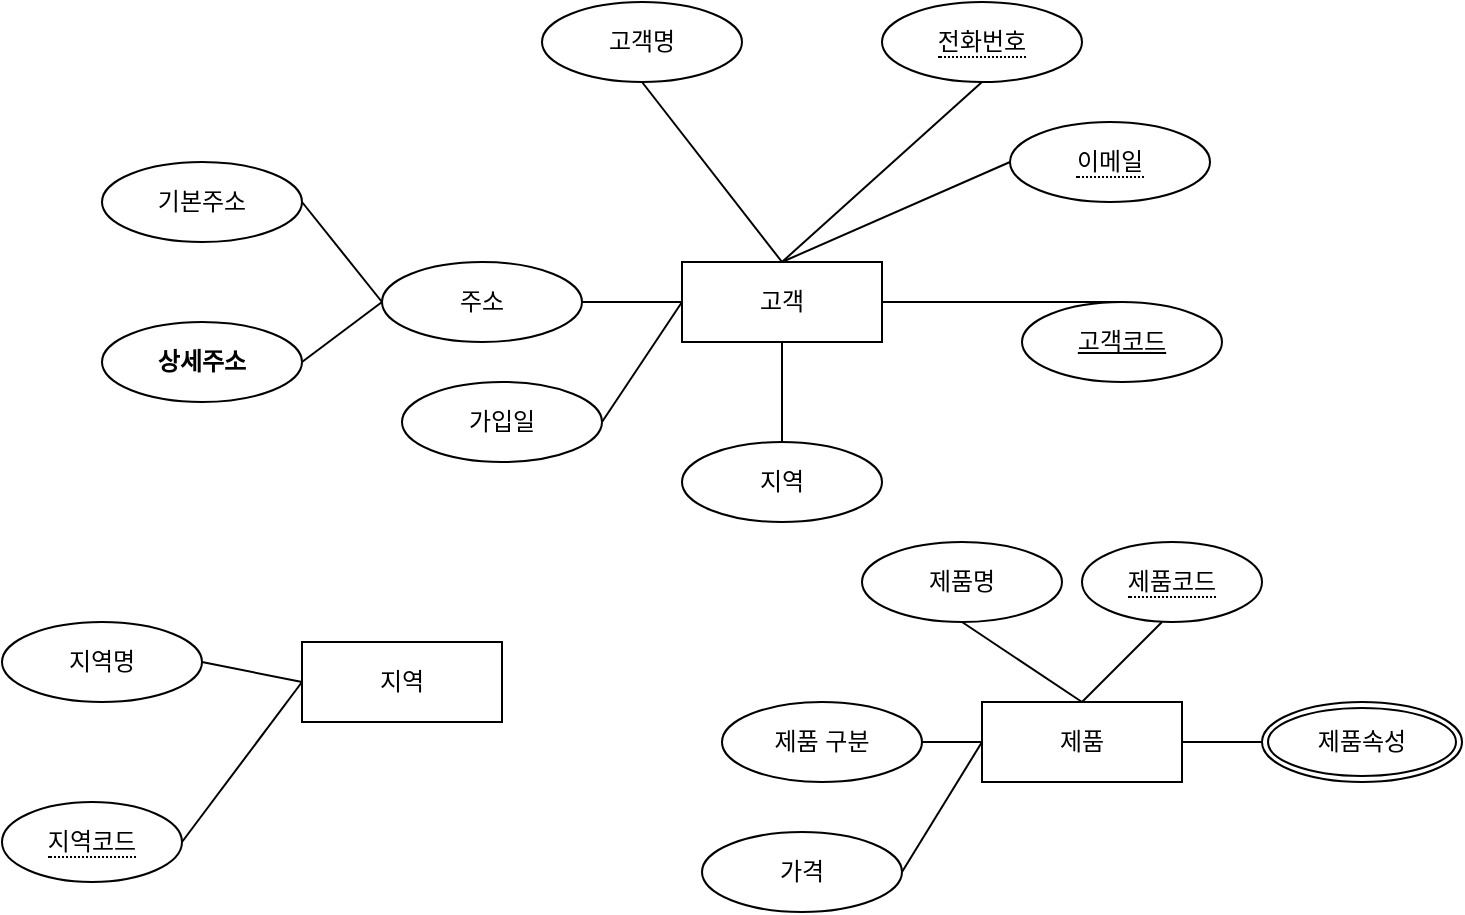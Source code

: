 <mxfile version="24.1.0" type="github">
  <diagram name="페이지-1" id="_piYhDcP0o2FXSBsoHh4">
    <mxGraphModel dx="964" dy="554" grid="1" gridSize="10" guides="1" tooltips="1" connect="1" arrows="1" fold="1" page="1" pageScale="1" pageWidth="827" pageHeight="1169" math="0" shadow="0">
      <root>
        <mxCell id="0" />
        <mxCell id="1" parent="0" />
        <mxCell id="ejKvXPR-2dDH0xWamdAO-1" value="고객" style="whiteSpace=wrap;html=1;align=center;" vertex="1" parent="1">
          <mxGeometry x="430" y="260" width="100" height="40" as="geometry" />
        </mxCell>
        <mxCell id="ejKvXPR-2dDH0xWamdAO-2" value="&lt;span style=&quot;border-bottom: 1px dotted&quot;&gt;이메일&lt;/span&gt;" style="ellipse;whiteSpace=wrap;html=1;align=center;" vertex="1" parent="1">
          <mxGeometry x="594" y="190" width="100" height="40" as="geometry" />
        </mxCell>
        <mxCell id="ejKvXPR-2dDH0xWamdAO-3" value="&lt;span style=&quot;border-bottom: 1px dotted&quot;&gt;전화번호&lt;/span&gt;" style="ellipse;whiteSpace=wrap;html=1;align=center;" vertex="1" parent="1">
          <mxGeometry x="530" y="130" width="100" height="40" as="geometry" />
        </mxCell>
        <mxCell id="ejKvXPR-2dDH0xWamdAO-4" value="고객명" style="ellipse;whiteSpace=wrap;html=1;align=center;" vertex="1" parent="1">
          <mxGeometry x="360" y="130" width="100" height="40" as="geometry" />
        </mxCell>
        <mxCell id="ejKvXPR-2dDH0xWamdAO-5" value="고객코드" style="ellipse;whiteSpace=wrap;html=1;align=center;fontStyle=4;" vertex="1" parent="1">
          <mxGeometry x="600" y="280" width="100" height="40" as="geometry" />
        </mxCell>
        <mxCell id="ejKvXPR-2dDH0xWamdAO-6" value="" style="endArrow=none;html=1;rounded=0;exitX=0.5;exitY=1;exitDx=0;exitDy=0;" edge="1" parent="1" source="ejKvXPR-2dDH0xWamdAO-4">
          <mxGeometry relative="1" as="geometry">
            <mxPoint x="460" y="200" as="sourcePoint" />
            <mxPoint x="480" y="260" as="targetPoint" />
          </mxGeometry>
        </mxCell>
        <mxCell id="ejKvXPR-2dDH0xWamdAO-7" value="" style="endArrow=none;html=1;rounded=0;exitX=0.5;exitY=1;exitDx=0;exitDy=0;" edge="1" parent="1" source="ejKvXPR-2dDH0xWamdAO-3">
          <mxGeometry relative="1" as="geometry">
            <mxPoint x="500" y="180" as="sourcePoint" />
            <mxPoint x="480" y="260" as="targetPoint" />
            <Array as="points" />
          </mxGeometry>
        </mxCell>
        <mxCell id="ejKvXPR-2dDH0xWamdAO-8" value="" style="endArrow=none;html=1;rounded=0;exitX=0;exitY=0.5;exitDx=0;exitDy=0;entryX=0.5;entryY=0;entryDx=0;entryDy=0;" edge="1" parent="1" source="ejKvXPR-2dDH0xWamdAO-2" target="ejKvXPR-2dDH0xWamdAO-1">
          <mxGeometry relative="1" as="geometry">
            <mxPoint x="630" y="190" as="sourcePoint" />
            <mxPoint x="468" y="221" as="targetPoint" />
            <Array as="points" />
          </mxGeometry>
        </mxCell>
        <mxCell id="ejKvXPR-2dDH0xWamdAO-9" value="" style="endArrow=none;html=1;rounded=0;exitX=0.5;exitY=0;exitDx=0;exitDy=0;entryX=1;entryY=0.5;entryDx=0;entryDy=0;" edge="1" parent="1" source="ejKvXPR-2dDH0xWamdAO-5" target="ejKvXPR-2dDH0xWamdAO-1">
          <mxGeometry relative="1" as="geometry">
            <mxPoint x="584" y="290" as="sourcePoint" />
            <mxPoint x="500" y="320" as="targetPoint" />
            <Array as="points" />
          </mxGeometry>
        </mxCell>
        <mxCell id="ejKvXPR-2dDH0xWamdAO-10" value="주소" style="ellipse;whiteSpace=wrap;html=1;align=center;" vertex="1" parent="1">
          <mxGeometry x="280" y="260" width="100" height="40" as="geometry" />
        </mxCell>
        <mxCell id="ejKvXPR-2dDH0xWamdAO-11" value="" style="endArrow=none;html=1;rounded=0;exitX=1;exitY=0.5;exitDx=0;exitDy=0;entryX=0;entryY=0.5;entryDx=0;entryDy=0;" edge="1" parent="1" source="ejKvXPR-2dDH0xWamdAO-10" target="ejKvXPR-2dDH0xWamdAO-1">
          <mxGeometry relative="1" as="geometry">
            <mxPoint x="390" y="235" as="sourcePoint" />
            <mxPoint x="460" y="325" as="targetPoint" />
          </mxGeometry>
        </mxCell>
        <mxCell id="ejKvXPR-2dDH0xWamdAO-12" value="기본주소" style="ellipse;whiteSpace=wrap;html=1;align=center;" vertex="1" parent="1">
          <mxGeometry x="140" y="210" width="100" height="40" as="geometry" />
        </mxCell>
        <mxCell id="ejKvXPR-2dDH0xWamdAO-13" value="" style="endArrow=none;html=1;rounded=0;exitX=1;exitY=0.5;exitDx=0;exitDy=0;entryX=0;entryY=0.5;entryDx=0;entryDy=0;" edge="1" parent="1" source="ejKvXPR-2dDH0xWamdAO-12" target="ejKvXPR-2dDH0xWamdAO-10">
          <mxGeometry relative="1" as="geometry">
            <mxPoint x="250" y="185" as="sourcePoint" />
            <mxPoint x="270" y="270" as="targetPoint" />
          </mxGeometry>
        </mxCell>
        <mxCell id="ejKvXPR-2dDH0xWamdAO-14" value="상세주소" style="ellipse;whiteSpace=wrap;html=1;align=center;fontStyle=1" vertex="1" parent="1">
          <mxGeometry x="140" y="290" width="100" height="40" as="geometry" />
        </mxCell>
        <mxCell id="ejKvXPR-2dDH0xWamdAO-15" value="" style="endArrow=none;html=1;rounded=0;exitX=1;exitY=0.5;exitDx=0;exitDy=0;entryX=0;entryY=0.5;entryDx=0;entryDy=0;fontStyle=1" edge="1" parent="1" source="ejKvXPR-2dDH0xWamdAO-14" target="ejKvXPR-2dDH0xWamdAO-10">
          <mxGeometry relative="1" as="geometry">
            <mxPoint x="250" y="265" as="sourcePoint" />
            <mxPoint x="290" y="310" as="targetPoint" />
          </mxGeometry>
        </mxCell>
        <mxCell id="ejKvXPR-2dDH0xWamdAO-16" value="가입일" style="ellipse;whiteSpace=wrap;html=1;align=center;" vertex="1" parent="1">
          <mxGeometry x="290" y="320" width="100" height="40" as="geometry" />
        </mxCell>
        <mxCell id="ejKvXPR-2dDH0xWamdAO-17" value="" style="endArrow=none;html=1;rounded=0;exitX=1;exitY=0.5;exitDx=0;exitDy=0;entryX=0;entryY=0.5;entryDx=0;entryDy=0;" edge="1" parent="1" source="ejKvXPR-2dDH0xWamdAO-16" target="ejKvXPR-2dDH0xWamdAO-1">
          <mxGeometry relative="1" as="geometry">
            <mxPoint x="400" y="295" as="sourcePoint" />
            <mxPoint x="440" y="340" as="targetPoint" />
          </mxGeometry>
        </mxCell>
        <mxCell id="ejKvXPR-2dDH0xWamdAO-18" value="지역" style="ellipse;whiteSpace=wrap;html=1;align=center;" vertex="1" parent="1">
          <mxGeometry x="430" y="350" width="100" height="40" as="geometry" />
        </mxCell>
        <mxCell id="ejKvXPR-2dDH0xWamdAO-21" value="" style="endArrow=none;html=1;rounded=0;exitX=0.5;exitY=0;exitDx=0;exitDy=0;entryX=0;entryY=0.5;entryDx=0;entryDy=0;" edge="1" parent="1" source="ejKvXPR-2dDH0xWamdAO-18">
          <mxGeometry relative="1" as="geometry">
            <mxPoint x="440" y="360" as="sourcePoint" />
            <mxPoint x="480" y="300" as="targetPoint" />
          </mxGeometry>
        </mxCell>
        <mxCell id="ejKvXPR-2dDH0xWamdAO-22" value="지역" style="whiteSpace=wrap;html=1;align=center;" vertex="1" parent="1">
          <mxGeometry x="240" y="450" width="100" height="40" as="geometry" />
        </mxCell>
        <mxCell id="ejKvXPR-2dDH0xWamdAO-23" value="지역명" style="ellipse;whiteSpace=wrap;html=1;align=center;" vertex="1" parent="1">
          <mxGeometry x="90" y="440" width="100" height="40" as="geometry" />
        </mxCell>
        <mxCell id="ejKvXPR-2dDH0xWamdAO-25" value="" style="endArrow=none;html=1;rounded=0;exitX=1;exitY=0.5;exitDx=0;exitDy=0;entryX=0;entryY=0.5;entryDx=0;entryDy=0;" edge="1" parent="1" target="ejKvXPR-2dDH0xWamdAO-22">
          <mxGeometry relative="1" as="geometry">
            <mxPoint x="190" y="460" as="sourcePoint" />
            <mxPoint x="230" y="400" as="targetPoint" />
          </mxGeometry>
        </mxCell>
        <mxCell id="ejKvXPR-2dDH0xWamdAO-28" value="&lt;span style=&quot;border-bottom: 1px dotted&quot;&gt;지역코드&lt;/span&gt;" style="ellipse;whiteSpace=wrap;html=1;align=center;" vertex="1" parent="1">
          <mxGeometry x="90" y="530" width="90" height="40" as="geometry" />
        </mxCell>
        <mxCell id="ejKvXPR-2dDH0xWamdAO-31" value="" style="endArrow=none;html=1;rounded=0;exitX=1;exitY=0.5;exitDx=0;exitDy=0;entryX=0;entryY=0.5;entryDx=0;entryDy=0;" edge="1" parent="1" source="ejKvXPR-2dDH0xWamdAO-28" target="ejKvXPR-2dDH0xWamdAO-22">
          <mxGeometry relative="1" as="geometry">
            <mxPoint x="200" y="470" as="sourcePoint" />
            <mxPoint x="250" y="480" as="targetPoint" />
          </mxGeometry>
        </mxCell>
        <mxCell id="ejKvXPR-2dDH0xWamdAO-37" value="제품" style="whiteSpace=wrap;html=1;align=center;" vertex="1" parent="1">
          <mxGeometry x="580" y="480" width="100" height="40" as="geometry" />
        </mxCell>
        <mxCell id="ejKvXPR-2dDH0xWamdAO-38" value="제품명" style="ellipse;whiteSpace=wrap;html=1;align=center;" vertex="1" parent="1">
          <mxGeometry x="520" y="400" width="100" height="40" as="geometry" />
        </mxCell>
        <mxCell id="ejKvXPR-2dDH0xWamdAO-39" value="" style="endArrow=none;html=1;rounded=0;entryX=0;entryY=0.5;entryDx=0;entryDy=0;exitX=0.5;exitY=1;exitDx=0;exitDy=0;" edge="1" parent="1" source="ejKvXPR-2dDH0xWamdAO-38">
          <mxGeometry relative="1" as="geometry">
            <mxPoint x="590" y="470" as="sourcePoint" />
            <mxPoint x="630" y="480" as="targetPoint" />
          </mxGeometry>
        </mxCell>
        <mxCell id="ejKvXPR-2dDH0xWamdAO-40" value="&lt;span style=&quot;border-bottom: 1px dotted&quot;&gt;제품코드&lt;/span&gt;" style="ellipse;whiteSpace=wrap;html=1;align=center;" vertex="1" parent="1">
          <mxGeometry x="630" y="400" width="90" height="40" as="geometry" />
        </mxCell>
        <mxCell id="ejKvXPR-2dDH0xWamdAO-41" value="" style="endArrow=none;html=1;rounded=0;exitX=1;exitY=0.5;exitDx=0;exitDy=0;strokeColor=default;align=center;verticalAlign=middle;fontFamily=Helvetica;fontSize=11;fontColor=default;labelBackgroundColor=default;" edge="1" parent="1">
          <mxGeometry relative="1" as="geometry">
            <mxPoint x="630" y="480" as="sourcePoint" />
            <mxPoint x="670" y="440" as="targetPoint" />
          </mxGeometry>
        </mxCell>
        <mxCell id="ejKvXPR-2dDH0xWamdAO-42" value="제품 구분" style="ellipse;whiteSpace=wrap;html=1;align=center;" vertex="1" parent="1">
          <mxGeometry x="450" y="480" width="100" height="40" as="geometry" />
        </mxCell>
        <mxCell id="ejKvXPR-2dDH0xWamdAO-43" value="" style="endArrow=none;html=1;rounded=0;entryX=0;entryY=0.5;entryDx=0;entryDy=0;exitX=0.5;exitY=1;exitDx=0;exitDy=0;" edge="1" parent="1" target="ejKvXPR-2dDH0xWamdAO-37">
          <mxGeometry relative="1" as="geometry">
            <mxPoint x="550" y="500" as="sourcePoint" />
            <mxPoint x="610" y="540" as="targetPoint" />
          </mxGeometry>
        </mxCell>
        <mxCell id="ejKvXPR-2dDH0xWamdAO-44" value="가격" style="ellipse;whiteSpace=wrap;html=1;align=center;" vertex="1" parent="1">
          <mxGeometry x="440" y="545" width="100" height="40" as="geometry" />
        </mxCell>
        <mxCell id="ejKvXPR-2dDH0xWamdAO-45" value="" style="endArrow=none;html=1;rounded=0;entryX=0;entryY=0.5;entryDx=0;entryDy=0;exitX=1;exitY=0.5;exitDx=0;exitDy=0;" edge="1" parent="1" source="ejKvXPR-2dDH0xWamdAO-44" target="ejKvXPR-2dDH0xWamdAO-37">
          <mxGeometry relative="1" as="geometry">
            <mxPoint x="560" y="510" as="sourcePoint" />
            <mxPoint x="590" y="510" as="targetPoint" />
          </mxGeometry>
        </mxCell>
        <mxCell id="ejKvXPR-2dDH0xWamdAO-46" value="제품속성" style="ellipse;shape=doubleEllipse;margin=3;whiteSpace=wrap;html=1;align=center;" vertex="1" parent="1">
          <mxGeometry x="720" y="480" width="100" height="40" as="geometry" />
        </mxCell>
        <mxCell id="ejKvXPR-2dDH0xWamdAO-47" value="" style="endArrow=none;html=1;rounded=0;exitX=1;exitY=0.5;exitDx=0;exitDy=0;strokeColor=default;align=center;verticalAlign=middle;fontFamily=Helvetica;fontSize=11;fontColor=default;labelBackgroundColor=default;entryX=0;entryY=0.5;entryDx=0;entryDy=0;" edge="1" parent="1" target="ejKvXPR-2dDH0xWamdAO-46">
          <mxGeometry relative="1" as="geometry">
            <mxPoint x="680" y="500" as="sourcePoint" />
            <mxPoint x="720" y="460" as="targetPoint" />
          </mxGeometry>
        </mxCell>
      </root>
    </mxGraphModel>
  </diagram>
</mxfile>
